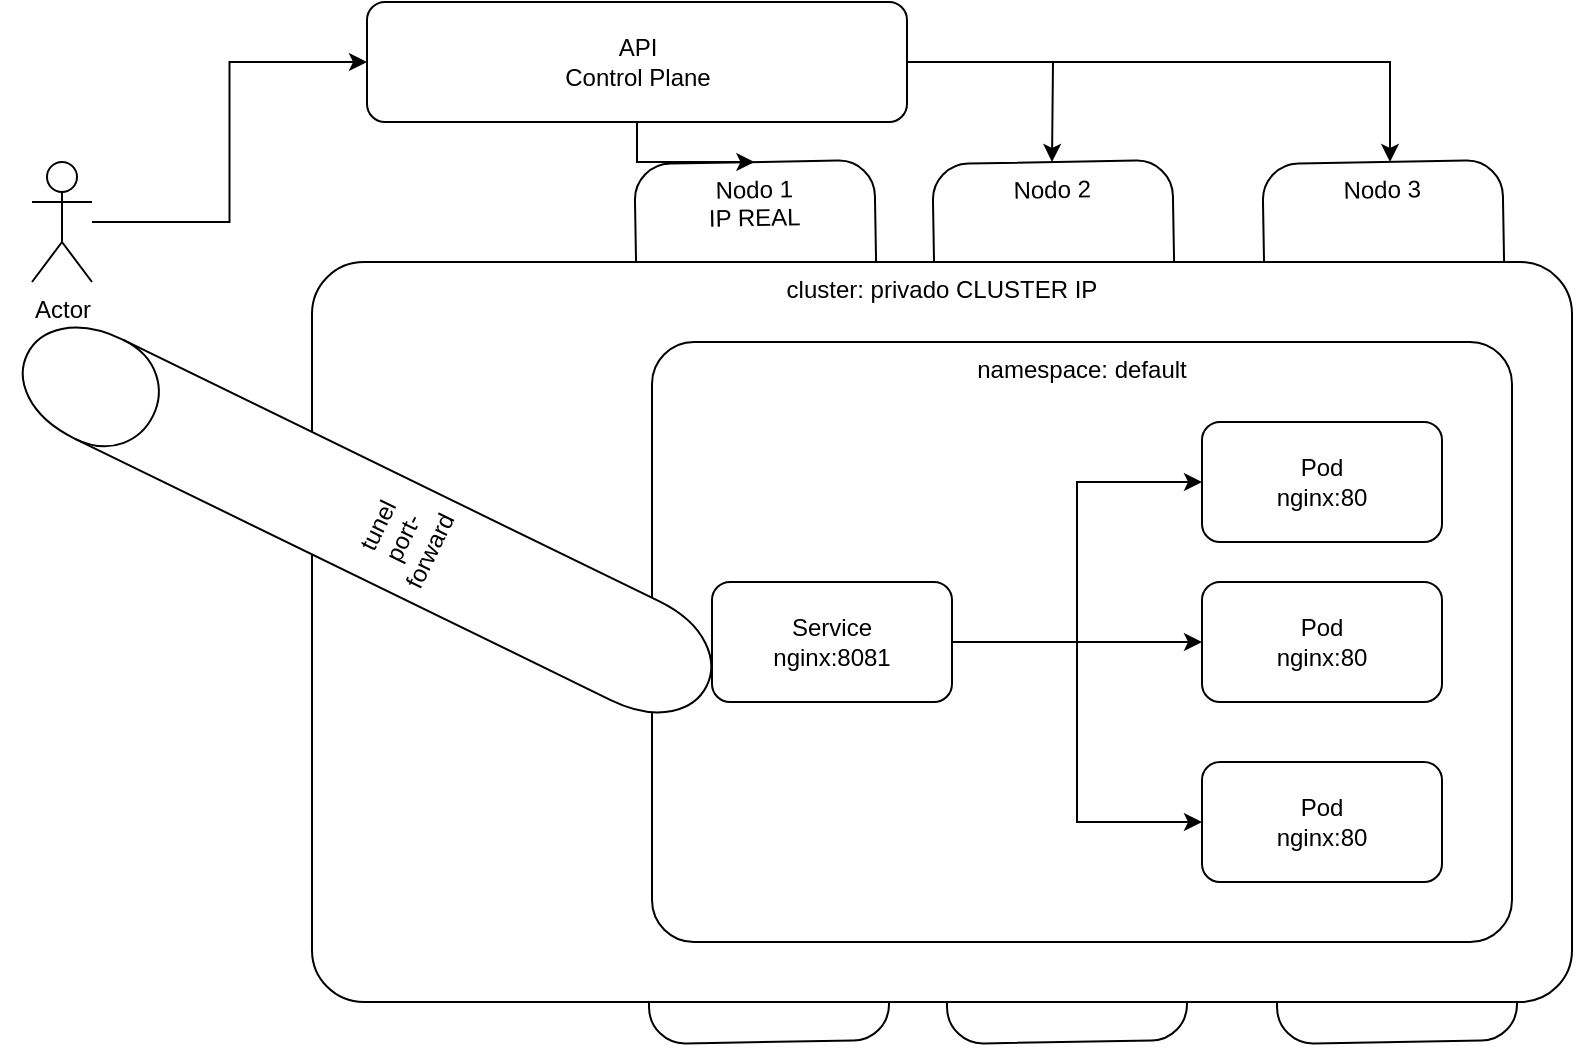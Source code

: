 <mxfile version="12.2.4"><diagram id="nxM58JkaRpSMtyBGMNiy"><mxGraphModel dx="2111" dy="1545" grid="1" gridSize="10" guides="1" tooltips="1" connect="1" arrows="1" fold="1" page="1" pageScale="1" pageWidth="850" pageHeight="1100" math="0" shadow="0"><root><mxCell id="0"/><mxCell id="1" parent="0"/><mxCell id="17" value="Nodo 1&lt;br&gt;IP REAL" style="rounded=1;whiteSpace=wrap;html=1;rotation=-1;verticalAlign=top;" vertex="1" parent="1"><mxGeometry x="225" y="-20" width="120" height="440" as="geometry"/></mxCell><mxCell id="18" value="Nodo 2" style="rounded=1;whiteSpace=wrap;html=1;rotation=-1;verticalAlign=top;" vertex="1" parent="1"><mxGeometry x="374" y="-20" width="120" height="440" as="geometry"/></mxCell><mxCell id="19" value="Nodo 3" style="rounded=1;whiteSpace=wrap;html=1;rotation=-1;verticalAlign=top;" vertex="1" parent="1"><mxGeometry x="539" y="-20" width="120" height="440" as="geometry"/></mxCell><mxCell id="10" value="cluster: privado CLUSTER IP" style="rounded=1;whiteSpace=wrap;html=1;verticalAlign=top;arcSize=7;" vertex="1" parent="1"><mxGeometry x="60" y="30" width="630" height="370" as="geometry"/></mxCell><mxCell id="9" value="namespace: default" style="rounded=1;whiteSpace=wrap;html=1;verticalAlign=top;arcSize=7;" vertex="1" parent="1"><mxGeometry x="230" y="70" width="430" height="300" as="geometry"/></mxCell><mxCell id="6" style="edgeStyle=orthogonalEdgeStyle;rounded=0;orthogonalLoop=1;jettySize=auto;html=1;entryX=0;entryY=0.5;entryDx=0;entryDy=0;" edge="1" parent="1" source="2" target="5"><mxGeometry relative="1" as="geometry"/></mxCell><mxCell id="7" style="edgeStyle=orthogonalEdgeStyle;rounded=0;orthogonalLoop=1;jettySize=auto;html=1;" edge="1" parent="1" source="2" target="3"><mxGeometry relative="1" as="geometry"/></mxCell><mxCell id="8" style="edgeStyle=orthogonalEdgeStyle;rounded=0;orthogonalLoop=1;jettySize=auto;html=1;entryX=0;entryY=0.5;entryDx=0;entryDy=0;" edge="1" parent="1" source="2" target="4"><mxGeometry relative="1" as="geometry"/></mxCell><mxCell id="2" value="Service&lt;br&gt;nginx:8081" style="rounded=1;whiteSpace=wrap;html=1;" vertex="1" parent="1"><mxGeometry x="260" y="190" width="120" height="60" as="geometry"/></mxCell><mxCell id="3" value="Pod&lt;br&gt;nginx:80" style="rounded=1;whiteSpace=wrap;html=1;" vertex="1" parent="1"><mxGeometry x="505" y="190" width="120" height="60" as="geometry"/></mxCell><mxCell id="4" value="Pod&lt;br&gt;nginx:80" style="rounded=1;whiteSpace=wrap;html=1;" vertex="1" parent="1"><mxGeometry x="505" y="280" width="120" height="60" as="geometry"/></mxCell><mxCell id="5" value="Pod&lt;br&gt;nginx:80" style="rounded=1;whiteSpace=wrap;html=1;" vertex="1" parent="1"><mxGeometry x="505" y="110" width="120" height="60" as="geometry"/></mxCell><mxCell id="14" style="edgeStyle=orthogonalEdgeStyle;rounded=0;orthogonalLoop=1;jettySize=auto;html=1;entryX=0;entryY=0.5;entryDx=0;entryDy=0;" edge="1" parent="1" source="11" target="13"><mxGeometry relative="1" as="geometry"/></mxCell><mxCell id="11" value="Actor" style="shape=umlActor;verticalLabelPosition=bottom;labelBackgroundColor=#ffffff;verticalAlign=top;html=1;outlineConnect=0;" vertex="1" parent="1"><mxGeometry x="-80" y="-20" width="30" height="60" as="geometry"/></mxCell><mxCell id="20" style="edgeStyle=orthogonalEdgeStyle;rounded=0;orthogonalLoop=1;jettySize=auto;html=1;entryX=0.5;entryY=0;entryDx=0;entryDy=0;" edge="1" parent="1" source="13" target="17"><mxGeometry relative="1" as="geometry"/></mxCell><mxCell id="21" style="edgeStyle=orthogonalEdgeStyle;rounded=0;orthogonalLoop=1;jettySize=auto;html=1;" edge="1" parent="1" source="13"><mxGeometry relative="1" as="geometry"><mxPoint x="430" y="-20.0" as="targetPoint"/></mxGeometry></mxCell><mxCell id="22" style="edgeStyle=orthogonalEdgeStyle;rounded=0;orthogonalLoop=1;jettySize=auto;html=1;" edge="1" parent="1" source="13" target="19"><mxGeometry relative="1" as="geometry"/></mxCell><mxCell id="13" value="API&lt;br&gt;Control Plane" style="rounded=1;whiteSpace=wrap;html=1;" vertex="1" parent="1"><mxGeometry x="87.5" y="-100" width="270" height="60" as="geometry"/></mxCell><mxCell id="16" value="tunel&lt;br&gt;port-forward" style="shape=cylinder;whiteSpace=wrap;html=1;boundedLbl=1;backgroundOutline=1;rotation=-64;" vertex="1" parent="1"><mxGeometry x="60" y="-30" width="55" height="378" as="geometry"/></mxCell></root></mxGraphModel></diagram></mxfile>